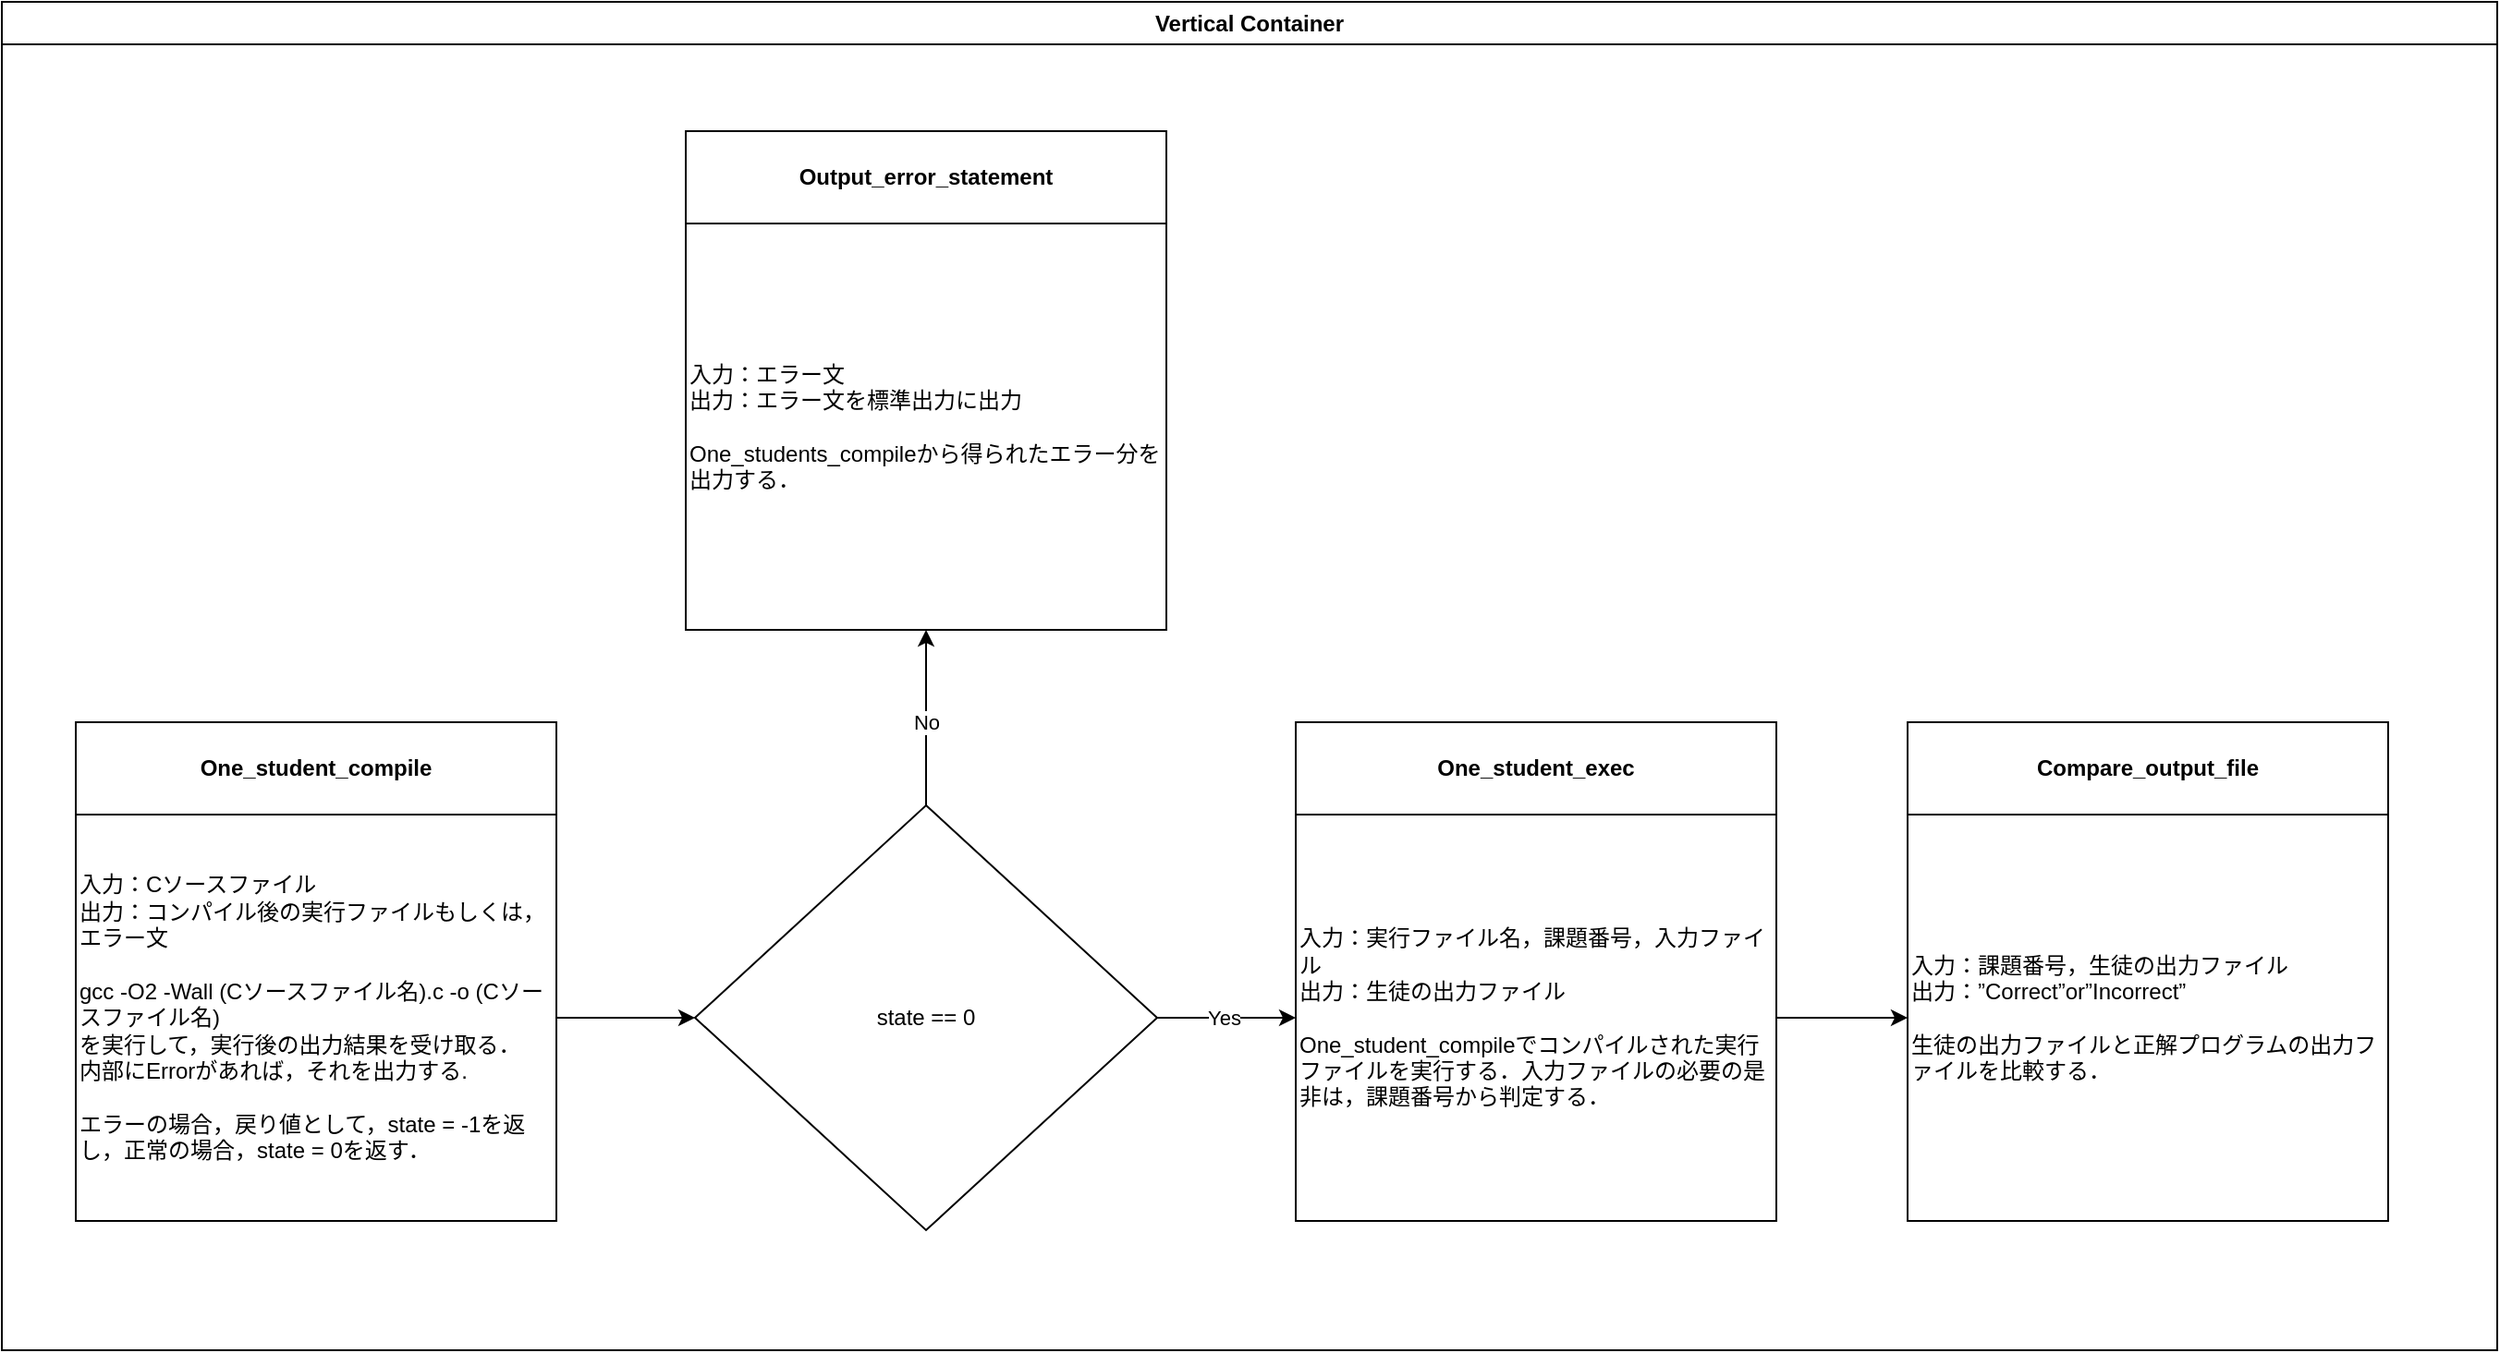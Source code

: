 <mxfile>
    <diagram id="dOmM90m08pkTwU8lHr22" name="ページ1">
        <mxGraphModel dx="1133" dy="2339" grid="1" gridSize="10" guides="1" tooltips="1" connect="1" arrows="1" fold="1" page="1" pageScale="1" pageWidth="827" pageHeight="1169" math="0" shadow="0">
            <root>
                <mxCell id="0"/>
                <mxCell id="1" parent="0"/>
                <mxCell id="3" value="One_student_compile" style="swimlane;whiteSpace=wrap;html=1;startSize=50;" vertex="1" parent="1">
                    <mxGeometry x="120" y="370" width="260" height="270" as="geometry"/>
                </mxCell>
                <mxCell id="4" value="入力：Cソースファイル&lt;br&gt;出力：コンパイル後の実行ファイルもしくは，エラー文&lt;br&gt;&lt;br&gt;gcc -O2 -Wall (Cソースファイル名).c -o (Cソースファイル名)&lt;br&gt;を実行して，実行後の出力結果を受け取る．&lt;br&gt;内部にErrorがあれば，それを出力する.&lt;br&gt;&lt;br&gt;エラーの場合，戻り値として，state = -1を返し，正常の場合，state = 0を返す．" style="whiteSpace=wrap;html=1;align=left;" vertex="1" parent="3">
                    <mxGeometry y="50" width="260" height="220" as="geometry"/>
                </mxCell>
                <mxCell id="5" value="Output_error_statement" style="swimlane;whiteSpace=wrap;html=1;startSize=50;" vertex="1" parent="1">
                    <mxGeometry x="450" y="50" width="260" height="270" as="geometry"/>
                </mxCell>
                <mxCell id="6" value="入力：エラー文&lt;br&gt;出力：エラー文を標準出力に出力&lt;br&gt;&lt;br&gt;One_students_compileから得られたエラー分を&lt;br&gt;出力する．" style="whiteSpace=wrap;html=1;align=left;" vertex="1" parent="5">
                    <mxGeometry y="50" width="260" height="220" as="geometry"/>
                </mxCell>
                <mxCell id="7" value="One_student_exec" style="swimlane;whiteSpace=wrap;html=1;startSize=50;" vertex="1" parent="1">
                    <mxGeometry x="780" y="370" width="260" height="270" as="geometry"/>
                </mxCell>
                <mxCell id="8" value="入力：実行ファイル名，課題番号，入力ファイル&lt;br&gt;出力：生徒の出力ファイル&lt;br&gt;&lt;br&gt;One_student_compileでコンパイルされた実行ファイルを実行する．入力ファイルの必要の是非は，課題番号から判定する．" style="whiteSpace=wrap;html=1;align=left;" vertex="1" parent="7">
                    <mxGeometry y="50" width="260" height="220" as="geometry"/>
                </mxCell>
                <mxCell id="9" value="Compare_output_file" style="swimlane;whiteSpace=wrap;html=1;startSize=50;" vertex="1" parent="1">
                    <mxGeometry x="1111" y="370" width="260" height="270" as="geometry"/>
                </mxCell>
                <mxCell id="10" value="入力：課題番号，生徒の出力ファイル&lt;br&gt;出力：”Correct”or”Incorrect”&lt;br&gt;&lt;br&gt;生徒の出力ファイルと正解プログラムの出力ファイルを比較する．" style="whiteSpace=wrap;html=1;align=left;" vertex="1" parent="9">
                    <mxGeometry y="50" width="260" height="220" as="geometry"/>
                </mxCell>
                <mxCell id="12" value="Vertical Container" style="swimlane;whiteSpace=wrap;html=1;" vertex="1" parent="1">
                    <mxGeometry x="80" y="-20" width="1350" height="730" as="geometry"/>
                </mxCell>
                <mxCell id="13" value="state == 0" style="rhombus;whiteSpace=wrap;html=1;" vertex="1" parent="12">
                    <mxGeometry x="375" y="435" width="250" height="230" as="geometry"/>
                </mxCell>
                <mxCell id="14" style="edgeStyle=none;html=1;" edge="1" parent="1" source="4" target="13">
                    <mxGeometry relative="1" as="geometry"/>
                </mxCell>
                <mxCell id="15" style="edgeStyle=none;html=1;entryX=0;entryY=0.5;entryDx=0;entryDy=0;" edge="1" parent="1" source="13" target="8">
                    <mxGeometry relative="1" as="geometry"/>
                </mxCell>
                <mxCell id="19" value="Yes" style="edgeLabel;html=1;align=center;verticalAlign=middle;resizable=0;points=[];" vertex="1" connectable="0" parent="15">
                    <mxGeometry x="-0.242" y="2" relative="1" as="geometry">
                        <mxPoint x="7" y="2" as="offset"/>
                    </mxGeometry>
                </mxCell>
                <mxCell id="16" style="edgeStyle=none;html=1;entryX=0.5;entryY=1;entryDx=0;entryDy=0;" edge="1" parent="1" source="13" target="5">
                    <mxGeometry relative="1" as="geometry"/>
                </mxCell>
                <mxCell id="20" value="No" style="edgeLabel;html=1;align=center;verticalAlign=middle;resizable=0;points=[];" vertex="1" connectable="0" parent="16">
                    <mxGeometry x="-0.047" relative="1" as="geometry">
                        <mxPoint as="offset"/>
                    </mxGeometry>
                </mxCell>
                <mxCell id="21" style="edgeStyle=none;html=1;entryX=0;entryY=0.5;entryDx=0;entryDy=0;" edge="1" parent="1" source="8" target="10">
                    <mxGeometry relative="1" as="geometry"/>
                </mxCell>
            </root>
        </mxGraphModel>
    </diagram>
</mxfile>